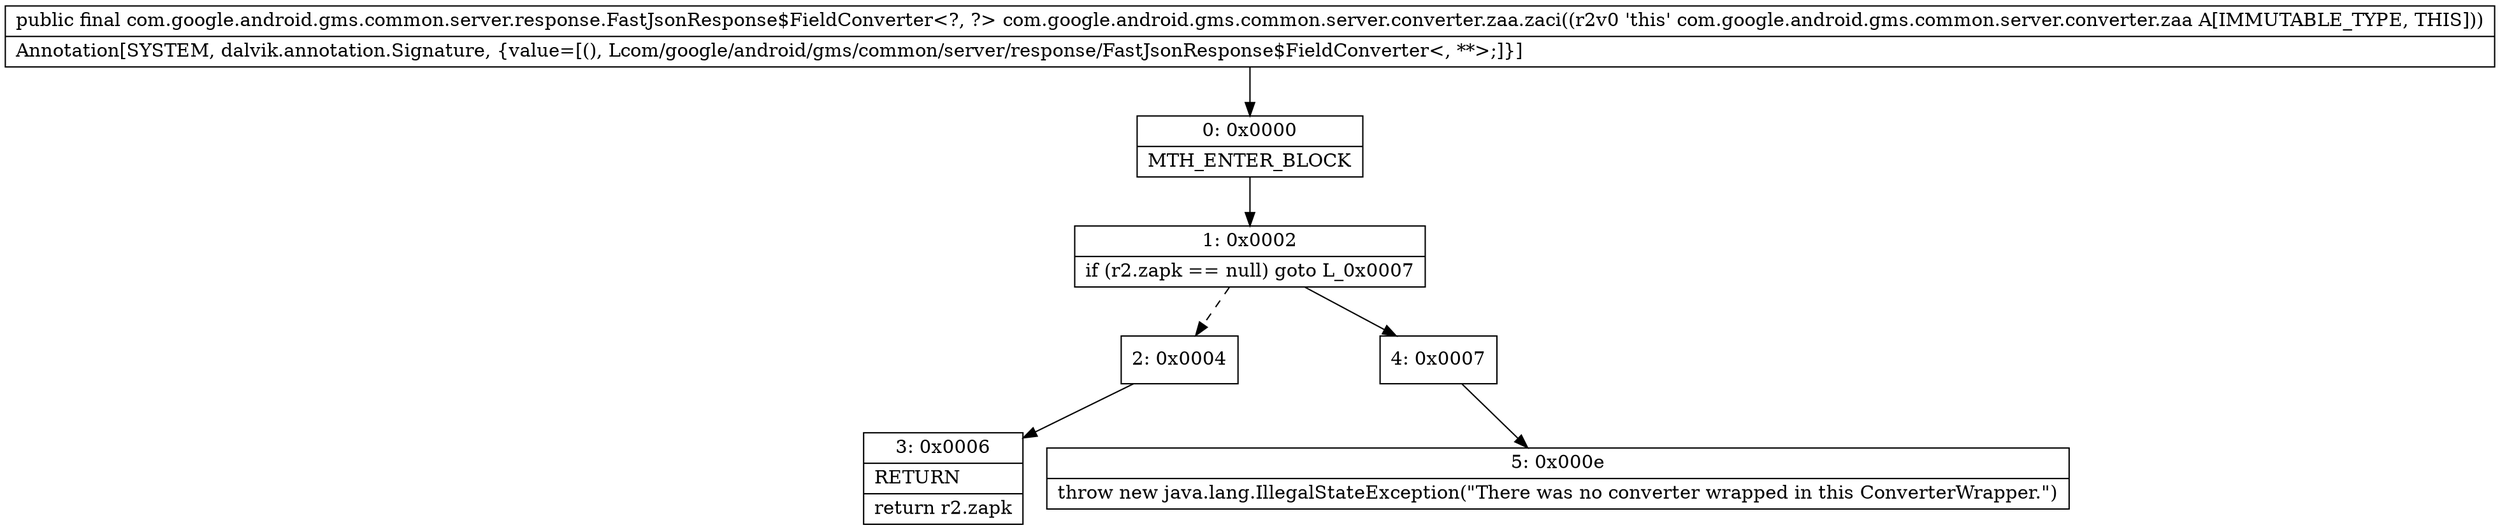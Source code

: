 digraph "CFG forcom.google.android.gms.common.server.converter.zaa.zaci()Lcom\/google\/android\/gms\/common\/server\/response\/FastJsonResponse$FieldConverter;" {
Node_0 [shape=record,label="{0\:\ 0x0000|MTH_ENTER_BLOCK\l}"];
Node_1 [shape=record,label="{1\:\ 0x0002|if (r2.zapk == null) goto L_0x0007\l}"];
Node_2 [shape=record,label="{2\:\ 0x0004}"];
Node_3 [shape=record,label="{3\:\ 0x0006|RETURN\l|return r2.zapk\l}"];
Node_4 [shape=record,label="{4\:\ 0x0007}"];
Node_5 [shape=record,label="{5\:\ 0x000e|throw new java.lang.IllegalStateException(\"There was no converter wrapped in this ConverterWrapper.\")\l}"];
MethodNode[shape=record,label="{public final com.google.android.gms.common.server.response.FastJsonResponse$FieldConverter\<?, ?\> com.google.android.gms.common.server.converter.zaa.zaci((r2v0 'this' com.google.android.gms.common.server.converter.zaa A[IMMUTABLE_TYPE, THIS]))  | Annotation[SYSTEM, dalvik.annotation.Signature, \{value=[(), Lcom\/google\/android\/gms\/common\/server\/response\/FastJsonResponse$FieldConverter\<, **\>;]\}]\l}"];
MethodNode -> Node_0;
Node_0 -> Node_1;
Node_1 -> Node_2[style=dashed];
Node_1 -> Node_4;
Node_2 -> Node_3;
Node_4 -> Node_5;
}

